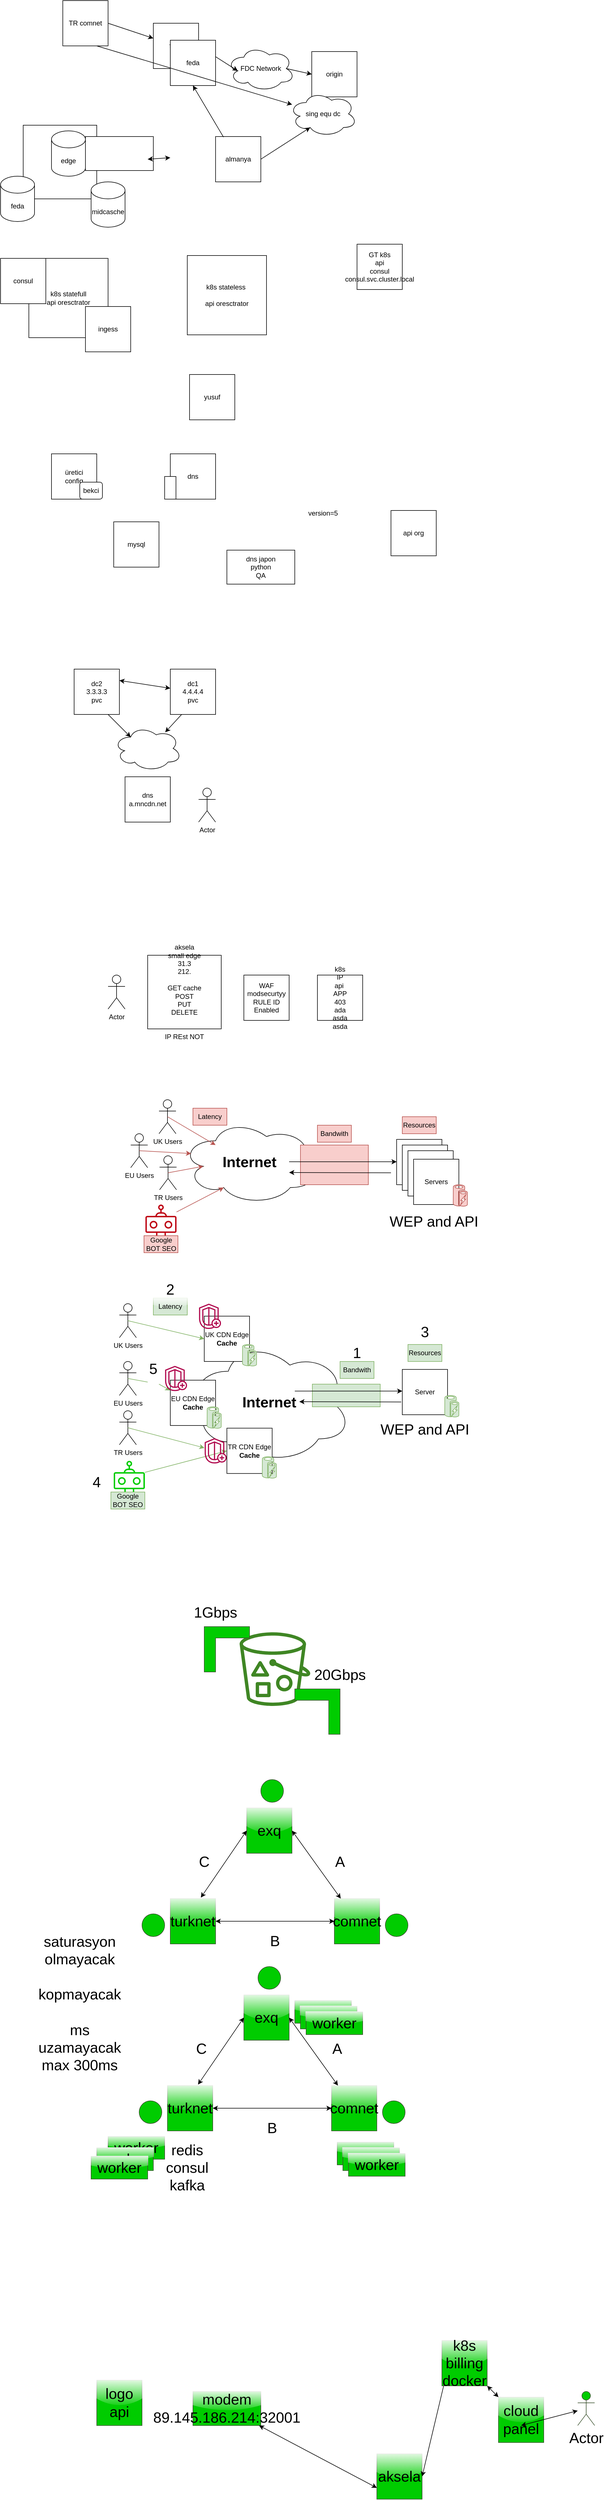<mxfile version="20.0.4" type="github"><diagram id="hEjS6ZDk9jEiN-cL-vij" name="Page-1"><mxGraphModel dx="1306" dy="851" grid="1" gridSize="10" guides="1" tooltips="1" connect="1" arrows="1" fold="1" page="1" pageScale="1" pageWidth="827" pageHeight="1169" math="0" shadow="0"><root><mxCell id="0"/><mxCell id="1" parent="0"/><mxCell id="cyriRfiP3GIruE_qTGK1-1" value="origin" style="whiteSpace=wrap;html=1;aspect=fixed;" parent="1" vertex="1"><mxGeometry x="590" y="220" width="80" height="80" as="geometry"/></mxCell><mxCell id="cyriRfiP3GIruE_qTGK1-2" value="feda" style="whiteSpace=wrap;html=1;aspect=fixed;" parent="1" vertex="1"><mxGeometry x="310" y="170" width="80" height="80" as="geometry"/></mxCell><mxCell id="cyriRfiP3GIruE_qTGK1-3" value="FDC Network" style="ellipse;shape=cloud;whiteSpace=wrap;html=1;" parent="1" vertex="1"><mxGeometry x="440" y="210" width="120" height="80" as="geometry"/></mxCell><mxCell id="cyriRfiP3GIruE_qTGK1-4" value="" style="endArrow=classic;html=1;rounded=0;exitX=1;exitY=0.5;exitDx=0;exitDy=0;entryX=0.16;entryY=0.55;entryDx=0;entryDy=0;entryPerimeter=0;" parent="1" source="cyriRfiP3GIruE_qTGK1-2" target="cyriRfiP3GIruE_qTGK1-3" edge="1"><mxGeometry width="50" height="50" relative="1" as="geometry"><mxPoint x="390" y="360" as="sourcePoint"/><mxPoint x="440" y="310" as="targetPoint"/></mxGeometry></mxCell><mxCell id="cyriRfiP3GIruE_qTGK1-5" value="" style="endArrow=classic;html=1;rounded=0;exitX=0.875;exitY=0.5;exitDx=0;exitDy=0;exitPerimeter=0;entryX=0;entryY=0.5;entryDx=0;entryDy=0;" parent="1" source="cyriRfiP3GIruE_qTGK1-3" target="cyriRfiP3GIruE_qTGK1-1" edge="1"><mxGeometry width="50" height="50" relative="1" as="geometry"><mxPoint x="390" y="360" as="sourcePoint"/><mxPoint x="440" y="310" as="targetPoint"/></mxGeometry></mxCell><mxCell id="cyriRfiP3GIruE_qTGK1-6" value="feda" style="whiteSpace=wrap;html=1;aspect=fixed;" parent="1" vertex="1"><mxGeometry x="340" y="200" width="80" height="80" as="geometry"/></mxCell><mxCell id="cyriRfiP3GIruE_qTGK1-7" value="TR comnet" style="whiteSpace=wrap;html=1;aspect=fixed;" parent="1" vertex="1"><mxGeometry x="150" y="130" width="80" height="80" as="geometry"/></mxCell><mxCell id="cyriRfiP3GIruE_qTGK1-8" value="" style="endArrow=classic;html=1;rounded=0;exitX=1;exitY=0.5;exitDx=0;exitDy=0;" parent="1" source="cyriRfiP3GIruE_qTGK1-7" target="cyriRfiP3GIruE_qTGK1-2" edge="1"><mxGeometry width="50" height="50" relative="1" as="geometry"><mxPoint x="390" y="360" as="sourcePoint"/><mxPoint x="440" y="310" as="targetPoint"/></mxGeometry></mxCell><mxCell id="cyriRfiP3GIruE_qTGK1-9" value="" style="endArrow=classic;html=1;rounded=0;exitX=0.75;exitY=1;exitDx=0;exitDy=0;" parent="1" source="cyriRfiP3GIruE_qTGK1-7" target="cyriRfiP3GIruE_qTGK1-10" edge="1"><mxGeometry width="50" height="50" relative="1" as="geometry"><mxPoint x="360" y="370" as="sourcePoint"/><mxPoint x="440" y="310" as="targetPoint"/></mxGeometry></mxCell><mxCell id="cyriRfiP3GIruE_qTGK1-10" value="sing equ dc" style="ellipse;shape=cloud;whiteSpace=wrap;html=1;" parent="1" vertex="1"><mxGeometry x="550" y="290" width="120" height="80" as="geometry"/></mxCell><mxCell id="cyriRfiP3GIruE_qTGK1-11" value="almanya" style="whiteSpace=wrap;html=1;aspect=fixed;" parent="1" vertex="1"><mxGeometry x="420" y="370" width="80" height="80" as="geometry"/></mxCell><mxCell id="cyriRfiP3GIruE_qTGK1-12" value="" style="endArrow=classic;html=1;rounded=0;exitX=1;exitY=0.5;exitDx=0;exitDy=0;entryX=0.31;entryY=0.8;entryDx=0;entryDy=0;entryPerimeter=0;" parent="1" source="cyriRfiP3GIruE_qTGK1-11" target="cyriRfiP3GIruE_qTGK1-10" edge="1"><mxGeometry width="50" height="50" relative="1" as="geometry"><mxPoint x="390" y="360" as="sourcePoint"/><mxPoint x="440" y="310" as="targetPoint"/></mxGeometry></mxCell><mxCell id="cyriRfiP3GIruE_qTGK1-13" value="" style="endArrow=classic;html=1;rounded=0;exitX=0.175;exitY=0.013;exitDx=0;exitDy=0;exitPerimeter=0;entryX=0.5;entryY=1;entryDx=0;entryDy=0;" parent="1" source="cyriRfiP3GIruE_qTGK1-11" target="cyriRfiP3GIruE_qTGK1-6" edge="1"><mxGeometry width="50" height="50" relative="1" as="geometry"><mxPoint x="390" y="360" as="sourcePoint"/><mxPoint x="440" y="310" as="targetPoint"/></mxGeometry></mxCell><mxCell id="cyriRfiP3GIruE_qTGK1-14" value="k8s stateless&amp;nbsp;&lt;br&gt;&lt;br&gt;api oresctrator" style="whiteSpace=wrap;html=1;aspect=fixed;" parent="1" vertex="1"><mxGeometry x="370" y="580" width="140" height="140" as="geometry"/></mxCell><mxCell id="cyriRfiP3GIruE_qTGK1-15" value="k8s statefull&lt;br&gt;api oresctrator" style="whiteSpace=wrap;html=1;aspect=fixed;" parent="1" vertex="1"><mxGeometry x="90" y="585" width="140" height="140" as="geometry"/></mxCell><mxCell id="cyriRfiP3GIruE_qTGK1-16" value="ingess" style="whiteSpace=wrap;html=1;aspect=fixed;" parent="1" vertex="1"><mxGeometry x="190" y="670" width="80" height="80" as="geometry"/></mxCell><mxCell id="cyriRfiP3GIruE_qTGK1-17" value="consul" style="whiteSpace=wrap;html=1;aspect=fixed;" parent="1" vertex="1"><mxGeometry x="40" y="585" width="80" height="80" as="geometry"/></mxCell><mxCell id="cyriRfiP3GIruE_qTGK1-18" value="yusuf&lt;br&gt;" style="whiteSpace=wrap;html=1;aspect=fixed;" parent="1" vertex="1"><mxGeometry x="374" y="790" width="80" height="80" as="geometry"/></mxCell><mxCell id="cyriRfiP3GIruE_qTGK1-19" value="GT k8s&lt;br&gt;api&lt;br&gt;consul&lt;br&gt;consul.svc.cluster.local" style="whiteSpace=wrap;html=1;aspect=fixed;" parent="1" vertex="1"><mxGeometry x="670" y="560" width="80" height="80" as="geometry"/></mxCell><mxCell id="cyriRfiP3GIruE_qTGK1-20" value="üretici&lt;br&gt;config" style="whiteSpace=wrap;html=1;aspect=fixed;" parent="1" vertex="1"><mxGeometry x="130" y="930" width="80" height="80" as="geometry"/></mxCell><mxCell id="cyriRfiP3GIruE_qTGK1-21" value="dns" style="whiteSpace=wrap;html=1;aspect=fixed;" parent="1" vertex="1"><mxGeometry x="340" y="930" width="80" height="80" as="geometry"/></mxCell><mxCell id="cyriRfiP3GIruE_qTGK1-22" value="mysql" style="whiteSpace=wrap;html=1;aspect=fixed;" parent="1" vertex="1"><mxGeometry x="240" y="1050" width="80" height="80" as="geometry"/></mxCell><mxCell id="GWAdYk3LNpONo3h-zESc-1" value="api org" style="whiteSpace=wrap;html=1;aspect=fixed;" parent="1" vertex="1"><mxGeometry x="730" y="1030" width="80" height="80" as="geometry"/></mxCell><mxCell id="GWAdYk3LNpONo3h-zESc-2" value="dns japon&lt;br&gt;python&lt;br&gt;QA" style="rounded=0;whiteSpace=wrap;html=1;" parent="1" vertex="1"><mxGeometry x="440" y="1100" width="120" height="60" as="geometry"/></mxCell><mxCell id="GWAdYk3LNpONo3h-zESc-3" value="version=5" style="text;html=1;strokeColor=none;fillColor=none;align=center;verticalAlign=middle;whiteSpace=wrap;rounded=0;" parent="1" vertex="1"><mxGeometry x="580" y="1020" width="60" height="30" as="geometry"/></mxCell><mxCell id="GWAdYk3LNpONo3h-zESc-4" value="" style="rounded=0;whiteSpace=wrap;html=1;" parent="1" vertex="1"><mxGeometry x="330" y="970" width="20" height="40" as="geometry"/></mxCell><mxCell id="GWAdYk3LNpONo3h-zESc-5" value="bekci" style="rounded=1;whiteSpace=wrap;html=1;" parent="1" vertex="1"><mxGeometry x="180" y="980" width="40" height="30" as="geometry"/></mxCell><mxCell id="GWAdYk3LNpONo3h-zESc-6" value="" style="whiteSpace=wrap;html=1;aspect=fixed;" parent="1" vertex="1"><mxGeometry x="80" y="350" width="130" height="130" as="geometry"/></mxCell><mxCell id="GWAdYk3LNpONo3h-zESc-7" value="" style="rounded=0;whiteSpace=wrap;html=1;" parent="1" vertex="1"><mxGeometry x="190" y="370" width="120" height="60" as="geometry"/></mxCell><mxCell id="GWAdYk3LNpONo3h-zESc-9" value="" style="endArrow=classic;startArrow=classic;html=1;rounded=0;" parent="1" edge="1"><mxGeometry width="50" height="50" relative="1" as="geometry"><mxPoint x="300" y="410" as="sourcePoint"/><mxPoint x="340" y="407.333" as="targetPoint"/></mxGeometry></mxCell><mxCell id="GWAdYk3LNpONo3h-zESc-11" value="edge" style="shape=cylinder3;whiteSpace=wrap;html=1;boundedLbl=1;backgroundOutline=1;size=15;" parent="1" vertex="1"><mxGeometry x="130" y="360" width="60" height="80" as="geometry"/></mxCell><mxCell id="GWAdYk3LNpONo3h-zESc-12" value="midcasche" style="shape=cylinder3;whiteSpace=wrap;html=1;boundedLbl=1;backgroundOutline=1;size=15;" parent="1" vertex="1"><mxGeometry x="200" y="450" width="60" height="80" as="geometry"/></mxCell><mxCell id="GWAdYk3LNpONo3h-zESc-13" value="feda" style="shape=cylinder3;whiteSpace=wrap;html=1;boundedLbl=1;backgroundOutline=1;size=15;" parent="1" vertex="1"><mxGeometry x="40" y="440" width="60" height="80" as="geometry"/></mxCell><mxCell id="GWAdYk3LNpONo3h-zESc-14" value="dc2&lt;br&gt;3.3.3.3&lt;br&gt;pvc" style="whiteSpace=wrap;html=1;aspect=fixed;" parent="1" vertex="1"><mxGeometry x="170" y="1310" width="80" height="80" as="geometry"/></mxCell><mxCell id="GWAdYk3LNpONo3h-zESc-15" value="dc1&lt;br&gt;4.4.4.4&lt;br&gt;pvc" style="whiteSpace=wrap;html=1;aspect=fixed;" parent="1" vertex="1"><mxGeometry x="340" y="1310" width="80" height="80" as="geometry"/></mxCell><mxCell id="GWAdYk3LNpONo3h-zESc-16" value="dns&lt;br&gt;a.mncdn.net" style="whiteSpace=wrap;html=1;aspect=fixed;" parent="1" vertex="1"><mxGeometry x="260" y="1500" width="80" height="80" as="geometry"/></mxCell><mxCell id="GWAdYk3LNpONo3h-zESc-17" value="Actor" style="shape=umlActor;verticalLabelPosition=bottom;verticalAlign=top;html=1;outlineConnect=0;" parent="1" vertex="1"><mxGeometry x="390" y="1520" width="30" height="60" as="geometry"/></mxCell><mxCell id="GWAdYk3LNpONo3h-zESc-18" value="" style="endArrow=classic;startArrow=classic;html=1;rounded=0;exitX=1;exitY=0.25;exitDx=0;exitDy=0;" parent="1" source="GWAdYk3LNpONo3h-zESc-14" target="GWAdYk3LNpONo3h-zESc-15" edge="1"><mxGeometry width="50" height="50" relative="1" as="geometry"><mxPoint x="390" y="1330" as="sourcePoint"/><mxPoint x="440" y="1280" as="targetPoint"/></mxGeometry></mxCell><mxCell id="GWAdYk3LNpONo3h-zESc-19" value="" style="ellipse;shape=cloud;whiteSpace=wrap;html=1;" parent="1" vertex="1"><mxGeometry x="240" y="1410" width="120" height="80" as="geometry"/></mxCell><mxCell id="GWAdYk3LNpONo3h-zESc-20" value="" style="endArrow=classic;html=1;rounded=0;exitX=0.75;exitY=1;exitDx=0;exitDy=0;entryX=0.25;entryY=0.25;entryDx=0;entryDy=0;entryPerimeter=0;" parent="1" source="GWAdYk3LNpONo3h-zESc-14" target="GWAdYk3LNpONo3h-zESc-19" edge="1"><mxGeometry width="50" height="50" relative="1" as="geometry"><mxPoint x="390" y="1330" as="sourcePoint"/><mxPoint x="440" y="1280" as="targetPoint"/></mxGeometry></mxCell><mxCell id="GWAdYk3LNpONo3h-zESc-21" value="" style="endArrow=classic;html=1;rounded=0;exitX=0.25;exitY=1;exitDx=0;exitDy=0;entryX=0.758;entryY=0.144;entryDx=0;entryDy=0;entryPerimeter=0;" parent="1" source="GWAdYk3LNpONo3h-zESc-15" target="GWAdYk3LNpONo3h-zESc-19" edge="1"><mxGeometry width="50" height="50" relative="1" as="geometry"><mxPoint x="390" y="1330" as="sourcePoint"/><mxPoint x="440" y="1280" as="targetPoint"/></mxGeometry></mxCell><mxCell id="EoibjqBuHg9WAmICLwDb-1" value="k8s&lt;br&gt;IP&lt;br&gt;api&amp;nbsp;&lt;br&gt;APP&lt;br&gt;403&lt;br&gt;ada&lt;br&gt;asda&lt;br&gt;asda&lt;br&gt;" style="whiteSpace=wrap;html=1;aspect=fixed;" vertex="1" parent="1"><mxGeometry x="600" y="1850" width="80" height="80" as="geometry"/></mxCell><mxCell id="EoibjqBuHg9WAmICLwDb-2" value="Actor" style="shape=umlActor;verticalLabelPosition=bottom;verticalAlign=top;html=1;outlineConnect=0;" vertex="1" parent="1"><mxGeometry x="230" y="1850" width="30" height="60" as="geometry"/></mxCell><mxCell id="EoibjqBuHg9WAmICLwDb-4" value="aksela&lt;br&gt;small edge&lt;br&gt;31.3&lt;br&gt;212.&lt;br&gt;&lt;br&gt;GET cache&lt;br&gt;POST&lt;br&gt;PUT&lt;br&gt;DELETE&lt;br&gt;&lt;br&gt;&lt;br&gt;IP REst NOT" style="whiteSpace=wrap;html=1;aspect=fixed;" vertex="1" parent="1"><mxGeometry x="300" y="1815" width="130" height="130" as="geometry"/></mxCell><mxCell id="EoibjqBuHg9WAmICLwDb-5" value="WAF&lt;br&gt;modsecurtyy&lt;br&gt;RULE ID&lt;br&gt;Enabled" style="whiteSpace=wrap;html=1;aspect=fixed;" vertex="1" parent="1"><mxGeometry x="470" y="1850" width="80" height="80" as="geometry"/></mxCell><mxCell id="EoibjqBuHg9WAmICLwDb-6" value="&lt;b&gt;&lt;font style=&quot;font-size: 26px;&quot;&gt;Internet&lt;/font&gt;&lt;/b&gt;" style="ellipse;shape=cloud;whiteSpace=wrap;html=1;" vertex="1" parent="1"><mxGeometry x="360" y="2105" width="240" height="150" as="geometry"/></mxCell><mxCell id="EoibjqBuHg9WAmICLwDb-7" value="UK Users" style="shape=umlActor;verticalLabelPosition=bottom;verticalAlign=top;html=1;outlineConnect=0;" vertex="1" parent="1"><mxGeometry x="320" y="2070" width="30" height="60" as="geometry"/></mxCell><mxCell id="EoibjqBuHg9WAmICLwDb-8" value="EU Users" style="shape=umlActor;verticalLabelPosition=bottom;verticalAlign=top;html=1;outlineConnect=0;" vertex="1" parent="1"><mxGeometry x="270" y="2130" width="30" height="60" as="geometry"/></mxCell><mxCell id="EoibjqBuHg9WAmICLwDb-10" value="TR Users" style="shape=umlActor;verticalLabelPosition=bottom;verticalAlign=top;html=1;outlineConnect=0;" vertex="1" parent="1"><mxGeometry x="321" y="2169" width="30" height="60" as="geometry"/></mxCell><mxCell id="EoibjqBuHg9WAmICLwDb-15" value="" style="rounded=0;whiteSpace=wrap;html=1;fillColor=#f8cecc;strokeColor=#b85450;" vertex="1" parent="1"><mxGeometry x="570" y="2150" width="120" height="70" as="geometry"/></mxCell><mxCell id="EoibjqBuHg9WAmICLwDb-17" value="" style="endArrow=classic;html=1;rounded=0;" edge="1" parent="1"><mxGeometry width="50" height="50" relative="1" as="geometry"><mxPoint x="730" y="2199" as="sourcePoint"/><mxPoint x="550" y="2198.5" as="targetPoint"/></mxGeometry></mxCell><mxCell id="EoibjqBuHg9WAmICLwDb-18" value="Server" style="whiteSpace=wrap;html=1;aspect=fixed;" vertex="1" parent="1"><mxGeometry x="740" y="2140" width="80" height="80" as="geometry"/></mxCell><mxCell id="EoibjqBuHg9WAmICLwDb-19" value="Server" style="whiteSpace=wrap;html=1;aspect=fixed;" vertex="1" parent="1"><mxGeometry x="750" y="2150" width="80" height="80" as="geometry"/></mxCell><mxCell id="EoibjqBuHg9WAmICLwDb-20" value="Server" style="whiteSpace=wrap;html=1;aspect=fixed;" vertex="1" parent="1"><mxGeometry x="760" y="2160" width="80" height="80" as="geometry"/></mxCell><mxCell id="EoibjqBuHg9WAmICLwDb-21" value="Servers" style="whiteSpace=wrap;html=1;aspect=fixed;" vertex="1" parent="1"><mxGeometry x="770" y="2175" width="80" height="80" as="geometry"/></mxCell><mxCell id="EoibjqBuHg9WAmICLwDb-22" value="&lt;b&gt;&lt;font style=&quot;font-size: 26px;&quot;&gt;Internet&lt;/font&gt;&lt;/b&gt;" style="ellipse;shape=cloud;whiteSpace=wrap;html=1;" vertex="1" parent="1"><mxGeometry x="370" y="2495" width="290" height="217" as="geometry"/></mxCell><mxCell id="EoibjqBuHg9WAmICLwDb-23" value="UK Users" style="shape=umlActor;verticalLabelPosition=bottom;verticalAlign=top;html=1;outlineConnect=0;" vertex="1" parent="1"><mxGeometry x="250" y="2430" width="30" height="60" as="geometry"/></mxCell><mxCell id="EoibjqBuHg9WAmICLwDb-24" value="EU Users" style="shape=umlActor;verticalLabelPosition=bottom;verticalAlign=top;html=1;outlineConnect=0;" vertex="1" parent="1"><mxGeometry x="250" y="2532" width="30" height="60" as="geometry"/></mxCell><mxCell id="EoibjqBuHg9WAmICLwDb-25" value="TR Users" style="shape=umlActor;verticalLabelPosition=bottom;verticalAlign=top;html=1;outlineConnect=0;" vertex="1" parent="1"><mxGeometry x="250" y="2619" width="30" height="60" as="geometry"/></mxCell><mxCell id="EoibjqBuHg9WAmICLwDb-27" value="" style="rounded=0;whiteSpace=wrap;html=1;fillColor=#d5e8d4;strokeColor=#82b366;" vertex="1" parent="1"><mxGeometry x="591" y="2572" width="120" height="40" as="geometry"/></mxCell><mxCell id="EoibjqBuHg9WAmICLwDb-30" value="Server" style="whiteSpace=wrap;html=1;aspect=fixed;" vertex="1" parent="1"><mxGeometry x="750" y="2546" width="80" height="80" as="geometry"/></mxCell><mxCell id="EoibjqBuHg9WAmICLwDb-35" value="UK CDN Edge &lt;b&gt;Cache&lt;/b&gt;" style="whiteSpace=wrap;html=1;aspect=fixed;" vertex="1" parent="1"><mxGeometry x="400" y="2452" width="80" height="80" as="geometry"/></mxCell><mxCell id="EoibjqBuHg9WAmICLwDb-36" value="EU CDN Edge &lt;b&gt;Cache&lt;/b&gt;" style="whiteSpace=wrap;html=1;aspect=fixed;" vertex="1" parent="1"><mxGeometry x="340" y="2565" width="80" height="80" as="geometry"/></mxCell><mxCell id="EoibjqBuHg9WAmICLwDb-37" value="TR CDN Edge &lt;b&gt;Cache&lt;/b&gt;" style="whiteSpace=wrap;html=1;aspect=fixed;" vertex="1" parent="1"><mxGeometry x="440" y="2649.71" width="80" height="80" as="geometry"/></mxCell><mxCell id="EoibjqBuHg9WAmICLwDb-38" value="" style="endArrow=classic;html=1;rounded=0;entryX=0;entryY=0.5;entryDx=0;entryDy=0;exitX=0.5;exitY=0.5;exitDx=0;exitDy=0;exitPerimeter=0;fillColor=#d5e8d4;strokeColor=#82b366;" edge="1" parent="1" source="EoibjqBuHg9WAmICLwDb-23" target="EoibjqBuHg9WAmICLwDb-35"><mxGeometry width="50" height="50" relative="1" as="geometry"><mxPoint x="520" y="2452" as="sourcePoint"/><mxPoint x="570" y="2402" as="targetPoint"/></mxGeometry></mxCell><mxCell id="EoibjqBuHg9WAmICLwDb-39" value="" style="endArrow=classic;html=1;rounded=0;exitX=0.5;exitY=0.5;exitDx=0;exitDy=0;exitPerimeter=0;fillColor=#d5e8d4;strokeColor=#82b366;startArrow=none;" edge="1" parent="1" source="EoibjqBuHg9WAmICLwDb-68" target="EoibjqBuHg9WAmICLwDb-36"><mxGeometry width="50" height="50" relative="1" as="geometry"><mxPoint x="520" y="2452" as="sourcePoint"/><mxPoint x="570" y="2402" as="targetPoint"/></mxGeometry></mxCell><mxCell id="EoibjqBuHg9WAmICLwDb-40" value="" style="endArrow=classic;html=1;rounded=0;exitX=0.5;exitY=0.5;exitDx=0;exitDy=0;exitPerimeter=0;fillColor=#d5e8d4;strokeColor=#82b366;" edge="1" parent="1" source="EoibjqBuHg9WAmICLwDb-25" target="EoibjqBuHg9WAmICLwDb-44"><mxGeometry width="50" height="50" relative="1" as="geometry"><mxPoint x="520" y="2602" as="sourcePoint"/><mxPoint x="570" y="2552" as="targetPoint"/></mxGeometry></mxCell><mxCell id="EoibjqBuHg9WAmICLwDb-41" value="" style="endArrow=classic;html=1;rounded=0;entryX=0;entryY=0.5;entryDx=0;entryDy=0;fillColor=#d5e8d4;strokeColor=#82b366;" edge="1" parent="1" source="EoibjqBuHg9WAmICLwDb-60" target="EoibjqBuHg9WAmICLwDb-37"><mxGeometry width="50" height="50" relative="1" as="geometry"><mxPoint x="265" y="2742" as="sourcePoint"/><mxPoint x="570" y="2552" as="targetPoint"/></mxGeometry></mxCell><mxCell id="EoibjqBuHg9WAmICLwDb-42" value="" style="sketch=0;outlineConnect=0;fontColor=#232F3E;gradientColor=none;fillColor=#B0084D;strokeColor=none;dashed=0;verticalLabelPosition=bottom;verticalAlign=top;align=center;html=1;fontSize=12;fontStyle=0;aspect=fixed;pointerEvents=1;shape=mxgraph.aws4.shield_shield_advanced;" vertex="1" parent="1"><mxGeometry x="390" y="2430" width="40" height="44.57" as="geometry"/></mxCell><mxCell id="EoibjqBuHg9WAmICLwDb-43" value="" style="sketch=0;outlineConnect=0;fontColor=#232F3E;gradientColor=none;fillColor=#B0084D;strokeColor=none;dashed=0;verticalLabelPosition=bottom;verticalAlign=top;align=center;html=1;fontSize=12;fontStyle=0;aspect=fixed;pointerEvents=1;shape=mxgraph.aws4.shield_shield_advanced;" vertex="1" parent="1"><mxGeometry x="330" y="2539.72" width="40" height="44.57" as="geometry"/></mxCell><mxCell id="EoibjqBuHg9WAmICLwDb-44" value="" style="sketch=0;outlineConnect=0;fontColor=#232F3E;gradientColor=none;fillColor=#B0084D;strokeColor=none;dashed=0;verticalLabelPosition=bottom;verticalAlign=top;align=center;html=1;fontSize=12;fontStyle=0;aspect=fixed;pointerEvents=1;shape=mxgraph.aws4.shield_shield_advanced;" vertex="1" parent="1"><mxGeometry x="400" y="2667.43" width="40" height="44.57" as="geometry"/></mxCell><mxCell id="EoibjqBuHg9WAmICLwDb-45" value="" style="endArrow=classic;html=1;rounded=0;exitX=0.5;exitY=0.5;exitDx=0;exitDy=0;exitPerimeter=0;fillColor=#f8cecc;strokeColor=#b85450;" edge="1" parent="1" source="EoibjqBuHg9WAmICLwDb-7"><mxGeometry width="50" height="50" relative="1" as="geometry"><mxPoint x="520" y="2360" as="sourcePoint"/><mxPoint x="420" y="2150" as="targetPoint"/></mxGeometry></mxCell><mxCell id="EoibjqBuHg9WAmICLwDb-46" value="" style="endArrow=classic;html=1;rounded=0;entryX=0.07;entryY=0.4;entryDx=0;entryDy=0;entryPerimeter=0;exitX=0.5;exitY=0.5;exitDx=0;exitDy=0;exitPerimeter=0;fillColor=#f8cecc;strokeColor=#b85450;" edge="1" parent="1" source="EoibjqBuHg9WAmICLwDb-8" target="EoibjqBuHg9WAmICLwDb-6"><mxGeometry width="50" height="50" relative="1" as="geometry"><mxPoint x="520" y="2360" as="sourcePoint"/><mxPoint x="570" y="2310" as="targetPoint"/></mxGeometry></mxCell><mxCell id="EoibjqBuHg9WAmICLwDb-47" value="" style="endArrow=classic;html=1;rounded=0;exitX=0.5;exitY=0.5;exitDx=0;exitDy=0;exitPerimeter=0;entryX=0.16;entryY=0.55;entryDx=0;entryDy=0;entryPerimeter=0;fillColor=#f8cecc;strokeColor=#b85450;" edge="1" parent="1" source="EoibjqBuHg9WAmICLwDb-10" target="EoibjqBuHg9WAmICLwDb-6"><mxGeometry width="50" height="50" relative="1" as="geometry"><mxPoint x="520" y="2360" as="sourcePoint"/><mxPoint x="570" y="2310" as="targetPoint"/></mxGeometry></mxCell><mxCell id="EoibjqBuHg9WAmICLwDb-48" value="" style="endArrow=classic;html=1;rounded=0;entryX=0.31;entryY=0.8;entryDx=0;entryDy=0;entryPerimeter=0;fillColor=#f8cecc;strokeColor=#b85450;" edge="1" parent="1" source="EoibjqBuHg9WAmICLwDb-58" target="EoibjqBuHg9WAmICLwDb-6"><mxGeometry width="50" height="50" relative="1" as="geometry"><mxPoint x="365" y="2260" as="sourcePoint"/><mxPoint x="570" y="2310" as="targetPoint"/></mxGeometry></mxCell><mxCell id="EoibjqBuHg9WAmICLwDb-49" value="" style="endArrow=classic;html=1;rounded=0;endFill=1;" edge="1" parent="1"><mxGeometry width="50" height="50" relative="1" as="geometry"><mxPoint x="550" y="2179.5" as="sourcePoint"/><mxPoint x="740" y="2179.5" as="targetPoint"/></mxGeometry></mxCell><mxCell id="EoibjqBuHg9WAmICLwDb-50" value="" style="endArrow=classic;html=1;rounded=0;endFill=1;" edge="1" parent="1"><mxGeometry width="50" height="50" relative="1" as="geometry"><mxPoint x="560" y="2584.29" as="sourcePoint"/><mxPoint x="750" y="2584.29" as="targetPoint"/></mxGeometry></mxCell><mxCell id="EoibjqBuHg9WAmICLwDb-51" value="" style="endArrow=classic;html=1;rounded=0;" edge="1" parent="1"><mxGeometry width="50" height="50" relative="1" as="geometry"><mxPoint x="748" y="2603.5" as="sourcePoint"/><mxPoint x="568" y="2603" as="targetPoint"/></mxGeometry></mxCell><mxCell id="EoibjqBuHg9WAmICLwDb-52" value="Bandwith" style="text;html=1;strokeColor=#b85450;fillColor=#f8cecc;align=center;verticalAlign=middle;whiteSpace=wrap;rounded=0;" vertex="1" parent="1"><mxGeometry x="600" y="2115" width="60" height="30" as="geometry"/></mxCell><mxCell id="EoibjqBuHg9WAmICLwDb-53" value="Bandwith" style="text;html=1;strokeColor=#82b366;fillColor=#d5e8d4;align=center;verticalAlign=middle;whiteSpace=wrap;rounded=0;" vertex="1" parent="1"><mxGeometry x="640" y="2532" width="60" height="30" as="geometry"/></mxCell><mxCell id="EoibjqBuHg9WAmICLwDb-54" value="Latency" style="text;html=1;strokeColor=#b85450;fillColor=#f8cecc;align=center;verticalAlign=middle;whiteSpace=wrap;rounded=0;" vertex="1" parent="1"><mxGeometry x="380" y="2085" width="60" height="30" as="geometry"/></mxCell><mxCell id="EoibjqBuHg9WAmICLwDb-55" value="Latency" style="text;html=1;strokeColor=#82b366;fillColor=#d5e8d4;align=center;verticalAlign=middle;whiteSpace=wrap;rounded=0;glass=1;" vertex="1" parent="1"><mxGeometry x="310" y="2420" width="60" height="30" as="geometry"/></mxCell><mxCell id="EoibjqBuHg9WAmICLwDb-56" value="Resources" style="text;html=1;strokeColor=#b85450;fillColor=#f8cecc;align=center;verticalAlign=middle;whiteSpace=wrap;rounded=0;" vertex="1" parent="1"><mxGeometry x="750" y="2100" width="60" height="30" as="geometry"/></mxCell><mxCell id="EoibjqBuHg9WAmICLwDb-57" value="Resources" style="text;html=1;strokeColor=#82b366;fillColor=#d5e8d4;align=center;verticalAlign=middle;whiteSpace=wrap;rounded=0;" vertex="1" parent="1"><mxGeometry x="760" y="2502.0" width="60" height="30" as="geometry"/></mxCell><mxCell id="EoibjqBuHg9WAmICLwDb-58" value="" style="sketch=0;outlineConnect=0;fontColor=#232F3E;gradientColor=none;fillColor=#BF0816;strokeColor=none;dashed=0;verticalLabelPosition=bottom;verticalAlign=top;align=center;html=1;fontSize=12;fontStyle=0;aspect=fixed;pointerEvents=1;shape=mxgraph.aws4.waf_bot;glass=1;" vertex="1" parent="1"><mxGeometry x="296" y="2255" width="55" height="55" as="geometry"/></mxCell><mxCell id="EoibjqBuHg9WAmICLwDb-59" value="Google BOT SEO" style="text;html=1;strokeColor=#b85450;fillColor=#f8cecc;align=center;verticalAlign=middle;whiteSpace=wrap;rounded=0;" vertex="1" parent="1"><mxGeometry x="293.5" y="2310" width="60" height="30" as="geometry"/></mxCell><mxCell id="EoibjqBuHg9WAmICLwDb-60" value="" style="sketch=0;outlineConnect=0;fillColor=#00CC00;strokeColor=#3B522E;dashed=0;verticalLabelPosition=bottom;verticalAlign=top;align=center;html=1;fontSize=12;fontStyle=0;aspect=fixed;pointerEvents=1;shape=mxgraph.aws4.waf_bot;glass=1;" vertex="1" parent="1"><mxGeometry x="240" y="2707.43" width="55" height="55" as="geometry"/></mxCell><mxCell id="EoibjqBuHg9WAmICLwDb-61" value="Google BOT SEO" style="text;html=1;strokeColor=#82b366;fillColor=#d5e8d4;align=center;verticalAlign=middle;whiteSpace=wrap;rounded=0;" vertex="1" parent="1"><mxGeometry x="235" y="2762.43" width="60" height="30" as="geometry"/></mxCell><mxCell id="EoibjqBuHg9WAmICLwDb-66" value="" style="group" vertex="1" connectable="0" parent="1"><mxGeometry x="640" y="2160" width="90" height="60" as="geometry"/></mxCell><mxCell id="EoibjqBuHg9WAmICLwDb-62" value="" style="shape=image;html=1;verticalAlign=top;verticalLabelPosition=bottom;labelBackgroundColor=#ffffff;imageAspect=0;aspect=fixed;image=https://cdn1.iconfinder.com/data/icons/covid-19-76/32/virus_dissease_covid-19-128.png;glass=1;" vertex="1" parent="EoibjqBuHg9WAmICLwDb-66"><mxGeometry x="30" width="40" height="40" as="geometry"/></mxCell><mxCell id="EoibjqBuHg9WAmICLwDb-64" value="" style="shape=image;html=1;verticalAlign=top;verticalLabelPosition=bottom;labelBackgroundColor=#ffffff;imageAspect=0;aspect=fixed;image=https://cdn1.iconfinder.com/data/icons/covid-19-76/32/virus_dissease_covid-19-128.png;glass=1;" vertex="1" parent="EoibjqBuHg9WAmICLwDb-66"><mxGeometry x="50" y="10" width="40" height="40" as="geometry"/></mxCell><mxCell id="EoibjqBuHg9WAmICLwDb-65" value="" style="shape=image;html=1;verticalAlign=top;verticalLabelPosition=bottom;labelBackgroundColor=#ffffff;imageAspect=0;aspect=fixed;image=https://cdn1.iconfinder.com/data/icons/covid-19-76/32/virus_dissease_covid-19-128.png;glass=1;" vertex="1" parent="EoibjqBuHg9WAmICLwDb-66"><mxGeometry y="10" width="50" height="50" as="geometry"/></mxCell><mxCell id="EoibjqBuHg9WAmICLwDb-67" value="" style="shape=image;html=1;verticalAlign=top;verticalLabelPosition=bottom;labelBackgroundColor=#ffffff;imageAspect=0;aspect=fixed;image=https://cdn1.iconfinder.com/data/icons/covid-19-76/32/virus_dissease_covid-19-128.png;glass=1;" vertex="1" parent="1"><mxGeometry x="374" y="2667.43" width="40" height="40" as="geometry"/></mxCell><mxCell id="EoibjqBuHg9WAmICLwDb-68" value="" style="shape=image;html=1;verticalAlign=top;verticalLabelPosition=bottom;labelBackgroundColor=#ffffff;imageAspect=0;aspect=fixed;image=https://cdn1.iconfinder.com/data/icons/covid-19-76/32/virus_dissease_covid-19-128.png;glass=1;" vertex="1" parent="1"><mxGeometry x="300" y="2552" width="40" height="40" as="geometry"/></mxCell><mxCell id="EoibjqBuHg9WAmICLwDb-69" value="" style="endArrow=none;html=1;rounded=0;exitX=0.5;exitY=0.5;exitDx=0;exitDy=0;exitPerimeter=0;fillColor=#d5e8d4;strokeColor=#82b366;" edge="1" parent="1" source="EoibjqBuHg9WAmICLwDb-24" target="EoibjqBuHg9WAmICLwDb-68"><mxGeometry width="50" height="50" relative="1" as="geometry"><mxPoint x="265" y="2562" as="sourcePoint"/><mxPoint x="340" y="2590.043" as="targetPoint"/></mxGeometry></mxCell><mxCell id="EoibjqBuHg9WAmICLwDb-70" value="" style="shape=image;html=1;verticalAlign=top;verticalLabelPosition=bottom;labelBackgroundColor=#ffffff;imageAspect=0;aspect=fixed;image=https://cdn1.iconfinder.com/data/icons/covid-19-76/32/virus_dissease_covid-19-128.png;glass=1;" vertex="1" parent="1"><mxGeometry x="374" y="2440" width="40" height="40" as="geometry"/></mxCell><mxCell id="EoibjqBuHg9WAmICLwDb-75" value="" style="verticalLabelPosition=bottom;html=1;verticalAlign=top;align=center;strokeColor=#82b366;fillColor=#d5e8d4;shape=mxgraph.azure.azure_cache;glass=1;fontSize=26;" vertex="1" parent="1"><mxGeometry x="467.5" y="2502" width="25" height="38" as="geometry"/></mxCell><mxCell id="EoibjqBuHg9WAmICLwDb-76" value="" style="verticalLabelPosition=bottom;html=1;verticalAlign=top;align=center;strokeColor=#82b366;fillColor=#d5e8d4;shape=mxgraph.azure.azure_cache;glass=1;fontSize=26;" vertex="1" parent="1"><mxGeometry x="405" y="2612" width="25" height="38" as="geometry"/></mxCell><mxCell id="EoibjqBuHg9WAmICLwDb-77" value="" style="verticalLabelPosition=bottom;html=1;verticalAlign=top;align=center;strokeColor=#82b366;fillColor=#d5e8d4;shape=mxgraph.azure.azure_cache;glass=1;fontSize=26;" vertex="1" parent="1"><mxGeometry x="502.5" y="2700" width="25" height="38" as="geometry"/></mxCell><mxCell id="EoibjqBuHg9WAmICLwDb-78" value="" style="verticalLabelPosition=bottom;html=1;verticalAlign=top;align=center;strokeColor=#b85450;fillColor=#f8cecc;shape=mxgraph.azure.azure_cache;glass=1;fontSize=26;" vertex="1" parent="1"><mxGeometry x="840" y="2220" width="25" height="38" as="geometry"/></mxCell><mxCell id="EoibjqBuHg9WAmICLwDb-79" value="WEP and API" style="text;html=1;strokeColor=none;fillColor=none;align=center;verticalAlign=middle;whiteSpace=wrap;rounded=0;glass=1;fontSize=26;" vertex="1" parent="1"><mxGeometry x="711" y="2270" width="190" height="30" as="geometry"/></mxCell><mxCell id="EoibjqBuHg9WAmICLwDb-80" value="WEP and API" style="text;html=1;strokeColor=none;fillColor=none;align=center;verticalAlign=middle;whiteSpace=wrap;rounded=0;glass=1;fontSize=26;" vertex="1" parent="1"><mxGeometry x="695" y="2637.43" width="190" height="30" as="geometry"/></mxCell><mxCell id="EoibjqBuHg9WAmICLwDb-81" value="" style="verticalLabelPosition=bottom;html=1;verticalAlign=top;align=center;strokeColor=#82b366;fillColor=#d5e8d4;shape=mxgraph.azure.azure_cache;glass=1;fontSize=26;" vertex="1" parent="1"><mxGeometry x="825" y="2592" width="25" height="38" as="geometry"/></mxCell><mxCell id="EoibjqBuHg9WAmICLwDb-82" value="" style="sketch=0;outlineConnect=0;fontColor=#232F3E;gradientColor=none;fillColor=#3F8624;strokeColor=none;dashed=0;verticalLabelPosition=bottom;verticalAlign=top;align=center;html=1;fontSize=12;fontStyle=0;aspect=fixed;pointerEvents=1;shape=mxgraph.aws4.bucket_with_objects;glass=1;" vertex="1" parent="1"><mxGeometry x="462.5" y="3010" width="125" height="130" as="geometry"/></mxCell><mxCell id="EoibjqBuHg9WAmICLwDb-83" value="" style="shape=corner;whiteSpace=wrap;html=1;glass=1;fontSize=26;strokeColor=#3B522E;fillColor=#00CC00;" vertex="1" parent="1"><mxGeometry x="400" y="3000" width="80" height="80" as="geometry"/></mxCell><mxCell id="EoibjqBuHg9WAmICLwDb-84" value="" style="shape=corner;whiteSpace=wrap;html=1;glass=1;fontSize=26;strokeColor=#3B522E;fillColor=#00CC00;rotation=90;" vertex="1" parent="1"><mxGeometry x="560" y="3110" width="80" height="80" as="geometry"/></mxCell><mxCell id="EoibjqBuHg9WAmICLwDb-86" value="1Gbps" style="text;html=1;strokeColor=none;fillColor=none;align=center;verticalAlign=middle;whiteSpace=wrap;rounded=0;glass=1;fontSize=26;" vertex="1" parent="1"><mxGeometry x="390" y="2960" width="60" height="30" as="geometry"/></mxCell><mxCell id="EoibjqBuHg9WAmICLwDb-87" value="20Gbps" style="text;html=1;strokeColor=none;fillColor=none;align=center;verticalAlign=middle;whiteSpace=wrap;rounded=0;glass=1;fontSize=26;" vertex="1" parent="1"><mxGeometry x="610" y="3070" width="60" height="30" as="geometry"/></mxCell><mxCell id="EoibjqBuHg9WAmICLwDb-88" value="turknet" style="whiteSpace=wrap;html=1;aspect=fixed;glass=1;fontSize=26;strokeColor=#3B522E;fillColor=#00CC00;" vertex="1" parent="1"><mxGeometry x="340" y="3480" width="80" height="80" as="geometry"/></mxCell><mxCell id="EoibjqBuHg9WAmICLwDb-89" value="exq" style="whiteSpace=wrap;html=1;aspect=fixed;glass=1;fontSize=26;strokeColor=#3B522E;fillColor=#00CC00;" vertex="1" parent="1"><mxGeometry x="475" y="3320" width="80" height="80" as="geometry"/></mxCell><mxCell id="EoibjqBuHg9WAmICLwDb-90" value="comnet" style="whiteSpace=wrap;html=1;aspect=fixed;glass=1;fontSize=26;strokeColor=#3B522E;fillColor=#00CC00;" vertex="1" parent="1"><mxGeometry x="630" y="3480" width="80" height="80" as="geometry"/></mxCell><mxCell id="EoibjqBuHg9WAmICLwDb-91" value="" style="endArrow=classic;startArrow=classic;html=1;rounded=0;fontSize=26;exitX=1;exitY=0.5;exitDx=0;exitDy=0;" edge="1" parent="1" source="EoibjqBuHg9WAmICLwDb-89" target="EoibjqBuHg9WAmICLwDb-90"><mxGeometry width="50" height="50" relative="1" as="geometry"><mxPoint x="540" y="3490" as="sourcePoint"/><mxPoint x="590" y="3440" as="targetPoint"/></mxGeometry></mxCell><mxCell id="EoibjqBuHg9WAmICLwDb-92" value="" style="endArrow=classic;startArrow=classic;html=1;rounded=0;fontSize=26;exitX=1;exitY=0.5;exitDx=0;exitDy=0;entryX=0;entryY=0.5;entryDx=0;entryDy=0;" edge="1" parent="1" source="EoibjqBuHg9WAmICLwDb-88" target="EoibjqBuHg9WAmICLwDb-90"><mxGeometry width="50" height="50" relative="1" as="geometry"><mxPoint x="540" y="3490" as="sourcePoint"/><mxPoint x="590" y="3440" as="targetPoint"/></mxGeometry></mxCell><mxCell id="EoibjqBuHg9WAmICLwDb-94" value="A" style="text;html=1;strokeColor=none;fillColor=none;align=center;verticalAlign=middle;whiteSpace=wrap;rounded=0;glass=1;fontSize=26;" vertex="1" parent="1"><mxGeometry x="610" y="3400" width="60" height="30" as="geometry"/></mxCell><mxCell id="EoibjqBuHg9WAmICLwDb-95" value="B" style="text;html=1;strokeColor=none;fillColor=none;align=center;verticalAlign=middle;whiteSpace=wrap;rounded=0;glass=1;fontSize=26;" vertex="1" parent="1"><mxGeometry x="495" y="3540" width="60" height="30" as="geometry"/></mxCell><mxCell id="EoibjqBuHg9WAmICLwDb-96" value="C" style="text;html=1;strokeColor=none;fillColor=none;align=center;verticalAlign=middle;whiteSpace=wrap;rounded=0;glass=1;fontSize=26;" vertex="1" parent="1"><mxGeometry x="370" y="3400" width="60" height="30" as="geometry"/></mxCell><mxCell id="EoibjqBuHg9WAmICLwDb-97" value="" style="ellipse;whiteSpace=wrap;html=1;aspect=fixed;glass=1;fontSize=26;strokeColor=#3B522E;fillColor=#00CC00;" vertex="1" parent="1"><mxGeometry x="500" y="3270" width="40" height="40" as="geometry"/></mxCell><mxCell id="EoibjqBuHg9WAmICLwDb-98" value="" style="ellipse;whiteSpace=wrap;html=1;aspect=fixed;glass=1;fontSize=26;strokeColor=#3B522E;fillColor=#00CC00;" vertex="1" parent="1"><mxGeometry x="720" y="3507" width="40" height="40" as="geometry"/></mxCell><mxCell id="EoibjqBuHg9WAmICLwDb-103" value="" style="endArrow=classic;startArrow=classic;html=1;rounded=0;fontSize=26;entryX=0;entryY=0.5;entryDx=0;entryDy=0;exitX=0.675;exitY=-0.022;exitDx=0;exitDy=0;exitPerimeter=0;" edge="1" parent="1" source="EoibjqBuHg9WAmICLwDb-88" target="EoibjqBuHg9WAmICLwDb-89"><mxGeometry width="50" height="50" relative="1" as="geometry"><mxPoint x="390" y="3470" as="sourcePoint"/><mxPoint x="690" y="3460" as="targetPoint"/></mxGeometry></mxCell><mxCell id="EoibjqBuHg9WAmICLwDb-104" value="saturasyon olmayacak&lt;br&gt;&lt;br&gt;kopmayacak&lt;br&gt;&lt;br&gt;ms uzamayacak&lt;br&gt;max 300ms" style="text;html=1;strokeColor=none;fillColor=none;align=center;verticalAlign=middle;whiteSpace=wrap;rounded=0;glass=1;fontSize=26;" vertex="1" parent="1"><mxGeometry x="150" y="3650" width="60" height="30" as="geometry"/></mxCell><mxCell id="EoibjqBuHg9WAmICLwDb-108" value="" style="ellipse;whiteSpace=wrap;html=1;aspect=fixed;glass=1;fontSize=26;strokeColor=#3B522E;fillColor=#00CC00;" vertex="1" parent="1"><mxGeometry x="290" y="3507" width="40" height="40" as="geometry"/></mxCell><mxCell id="EoibjqBuHg9WAmICLwDb-109" value="turknet" style="whiteSpace=wrap;html=1;aspect=fixed;glass=1;fontSize=26;strokeColor=#3B522E;fillColor=#00CC00;" vertex="1" parent="1"><mxGeometry x="335" y="3810" width="80" height="80" as="geometry"/></mxCell><mxCell id="EoibjqBuHg9WAmICLwDb-110" value="exq" style="whiteSpace=wrap;html=1;aspect=fixed;glass=1;fontSize=26;strokeColor=#3B522E;fillColor=#00CC00;" vertex="1" parent="1"><mxGeometry x="470" y="3650" width="80" height="80" as="geometry"/></mxCell><mxCell id="EoibjqBuHg9WAmICLwDb-111" value="comnet" style="whiteSpace=wrap;html=1;aspect=fixed;glass=1;fontSize=26;strokeColor=#3B522E;fillColor=#00CC00;" vertex="1" parent="1"><mxGeometry x="625" y="3810" width="80" height="80" as="geometry"/></mxCell><mxCell id="EoibjqBuHg9WAmICLwDb-112" value="" style="endArrow=classic;startArrow=classic;html=1;rounded=0;fontSize=26;exitX=1;exitY=0.5;exitDx=0;exitDy=0;" edge="1" parent="1" source="EoibjqBuHg9WAmICLwDb-110" target="EoibjqBuHg9WAmICLwDb-111"><mxGeometry width="50" height="50" relative="1" as="geometry"><mxPoint x="535" y="3820" as="sourcePoint"/><mxPoint x="585" y="3770" as="targetPoint"/></mxGeometry></mxCell><mxCell id="EoibjqBuHg9WAmICLwDb-113" value="" style="endArrow=classic;startArrow=classic;html=1;rounded=0;fontSize=26;exitX=1;exitY=0.5;exitDx=0;exitDy=0;entryX=0;entryY=0.5;entryDx=0;entryDy=0;" edge="1" parent="1" source="EoibjqBuHg9WAmICLwDb-109" target="EoibjqBuHg9WAmICLwDb-111"><mxGeometry width="50" height="50" relative="1" as="geometry"><mxPoint x="535" y="3820" as="sourcePoint"/><mxPoint x="585" y="3770" as="targetPoint"/></mxGeometry></mxCell><mxCell id="EoibjqBuHg9WAmICLwDb-114" value="A" style="text;html=1;strokeColor=none;fillColor=none;align=center;verticalAlign=middle;whiteSpace=wrap;rounded=0;glass=1;fontSize=26;" vertex="1" parent="1"><mxGeometry x="605" y="3730" width="60" height="30" as="geometry"/></mxCell><mxCell id="EoibjqBuHg9WAmICLwDb-115" value="B" style="text;html=1;strokeColor=none;fillColor=none;align=center;verticalAlign=middle;whiteSpace=wrap;rounded=0;glass=1;fontSize=26;" vertex="1" parent="1"><mxGeometry x="490" y="3870" width="60" height="30" as="geometry"/></mxCell><mxCell id="EoibjqBuHg9WAmICLwDb-116" value="C" style="text;html=1;strokeColor=none;fillColor=none;align=center;verticalAlign=middle;whiteSpace=wrap;rounded=0;glass=1;fontSize=26;" vertex="1" parent="1"><mxGeometry x="365" y="3730" width="60" height="30" as="geometry"/></mxCell><mxCell id="EoibjqBuHg9WAmICLwDb-117" value="" style="ellipse;whiteSpace=wrap;html=1;aspect=fixed;glass=1;fontSize=26;strokeColor=#3B522E;fillColor=#00CC00;" vertex="1" parent="1"><mxGeometry x="495" y="3600" width="40" height="40" as="geometry"/></mxCell><mxCell id="EoibjqBuHg9WAmICLwDb-118" value="" style="ellipse;whiteSpace=wrap;html=1;aspect=fixed;glass=1;fontSize=26;strokeColor=#3B522E;fillColor=#00CC00;" vertex="1" parent="1"><mxGeometry x="715" y="3837" width="40" height="40" as="geometry"/></mxCell><mxCell id="EoibjqBuHg9WAmICLwDb-119" value="" style="endArrow=classic;startArrow=classic;html=1;rounded=0;fontSize=26;entryX=0;entryY=0.5;entryDx=0;entryDy=0;exitX=0.675;exitY=-0.022;exitDx=0;exitDy=0;exitPerimeter=0;" edge="1" parent="1" source="EoibjqBuHg9WAmICLwDb-109" target="EoibjqBuHg9WAmICLwDb-110"><mxGeometry width="50" height="50" relative="1" as="geometry"><mxPoint x="385" y="3800" as="sourcePoint"/><mxPoint x="685" y="3790" as="targetPoint"/></mxGeometry></mxCell><mxCell id="EoibjqBuHg9WAmICLwDb-120" value="" style="ellipse;whiteSpace=wrap;html=1;aspect=fixed;glass=1;fontSize=26;strokeColor=#3B522E;fillColor=#00CC00;" vertex="1" parent="1"><mxGeometry x="285" y="3837" width="40" height="40" as="geometry"/></mxCell><mxCell id="EoibjqBuHg9WAmICLwDb-121" value="redis&lt;br&gt;consul&lt;br&gt;kafka" style="text;html=1;strokeColor=none;fillColor=none;align=center;verticalAlign=middle;whiteSpace=wrap;rounded=0;glass=1;fontSize=26;" vertex="1" parent="1"><mxGeometry x="340" y="3940" width="60" height="30" as="geometry"/></mxCell><mxCell id="EoibjqBuHg9WAmICLwDb-122" value="worker" style="rounded=0;whiteSpace=wrap;html=1;glass=1;fontSize=26;strokeColor=#3B522E;fillColor=#00CC00;" vertex="1" parent="1"><mxGeometry x="635" y="3910" width="100" height="40" as="geometry"/></mxCell><mxCell id="EoibjqBuHg9WAmICLwDb-123" value="worker" style="rounded=0;whiteSpace=wrap;html=1;glass=1;fontSize=26;strokeColor=#3B522E;fillColor=#00CC00;" vertex="1" parent="1"><mxGeometry x="645" y="3920" width="100" height="40" as="geometry"/></mxCell><mxCell id="EoibjqBuHg9WAmICLwDb-124" value="worker" style="rounded=0;whiteSpace=wrap;html=1;glass=1;fontSize=26;strokeColor=#3B522E;fillColor=#00CC00;" vertex="1" parent="1"><mxGeometry x="655" y="3930" width="100" height="40" as="geometry"/></mxCell><mxCell id="EoibjqBuHg9WAmICLwDb-125" value="worker" style="rounded=0;whiteSpace=wrap;html=1;glass=1;fontSize=26;strokeColor=#3B522E;fillColor=#00CC00;" vertex="1" parent="1"><mxGeometry x="560" y="3660" width="100" height="40" as="geometry"/></mxCell><mxCell id="EoibjqBuHg9WAmICLwDb-126" value="worker" style="rounded=0;whiteSpace=wrap;html=1;glass=1;fontSize=26;strokeColor=#3B522E;fillColor=#00CC00;" vertex="1" parent="1"><mxGeometry x="570" y="3670" width="100" height="40" as="geometry"/></mxCell><mxCell id="EoibjqBuHg9WAmICLwDb-127" value="worker" style="rounded=0;whiteSpace=wrap;html=1;glass=1;fontSize=26;strokeColor=#3B522E;fillColor=#00CC00;" vertex="1" parent="1"><mxGeometry x="580" y="3680" width="100" height="40" as="geometry"/></mxCell><mxCell id="EoibjqBuHg9WAmICLwDb-128" value="worker" style="rounded=0;whiteSpace=wrap;html=1;glass=1;fontSize=26;strokeColor=#3B522E;fillColor=#00CC00;" vertex="1" parent="1"><mxGeometry x="230" y="3900" width="100" height="40" as="geometry"/></mxCell><mxCell id="EoibjqBuHg9WAmICLwDb-129" value="worker" style="rounded=0;whiteSpace=wrap;html=1;glass=1;fontSize=26;strokeColor=#3B522E;fillColor=#00CC00;" vertex="1" parent="1"><mxGeometry x="210" y="3920" width="100" height="40" as="geometry"/></mxCell><mxCell id="EoibjqBuHg9WAmICLwDb-130" value="worker" style="rounded=0;whiteSpace=wrap;html=1;glass=1;fontSize=26;strokeColor=#3B522E;fillColor=#00CC00;" vertex="1" parent="1"><mxGeometry x="200" y="3935" width="100" height="40" as="geometry"/></mxCell><mxCell id="EoibjqBuHg9WAmICLwDb-131" value="logo api" style="whiteSpace=wrap;html=1;aspect=fixed;glass=1;fontSize=26;strokeColor=#3B522E;fillColor=#00CC00;" vertex="1" parent="1"><mxGeometry x="210" y="4330" width="80" height="80" as="geometry"/></mxCell><mxCell id="EoibjqBuHg9WAmICLwDb-132" value="modem&lt;br&gt;&lt;span style=&quot;font-size: 26px;&quot;&gt;89.145.186.214:32001&lt;/span&gt;" style="rounded=0;whiteSpace=wrap;html=1;glass=1;fontSize=26;strokeColor=#3B522E;fillColor=#00CC00;" vertex="1" parent="1"><mxGeometry x="380" y="4350" width="120" height="60" as="geometry"/></mxCell><mxCell id="EoibjqBuHg9WAmICLwDb-134" value="aksela" style="whiteSpace=wrap;html=1;aspect=fixed;glass=1;fontSize=26;strokeColor=#3B522E;fillColor=#00CC00;" vertex="1" parent="1"><mxGeometry x="705" y="4460" width="80" height="80" as="geometry"/></mxCell><mxCell id="EoibjqBuHg9WAmICLwDb-135" value="" style="endArrow=classic;startArrow=classic;html=1;rounded=0;fontSize=26;entryX=0;entryY=0.75;entryDx=0;entryDy=0;" edge="1" parent="1" source="EoibjqBuHg9WAmICLwDb-132" target="EoibjqBuHg9WAmICLwDb-134"><mxGeometry width="50" height="50" relative="1" as="geometry"><mxPoint x="640" y="4580" as="sourcePoint"/><mxPoint x="690" y="4530" as="targetPoint"/></mxGeometry></mxCell><mxCell id="EoibjqBuHg9WAmICLwDb-136" value="" style="endArrow=classic;startArrow=classic;html=1;rounded=0;fontSize=26;exitX=1;exitY=0.5;exitDx=0;exitDy=0;" edge="1" parent="1" source="EoibjqBuHg9WAmICLwDb-134"><mxGeometry width="50" height="50" relative="1" as="geometry"><mxPoint x="640" y="4580" as="sourcePoint"/><mxPoint x="827.857" y="4320" as="targetPoint"/></mxGeometry></mxCell><mxCell id="EoibjqBuHg9WAmICLwDb-137" value="k8s&lt;br&gt;billing docker" style="whiteSpace=wrap;html=1;aspect=fixed;glass=1;fontSize=26;strokeColor=#3B522E;fillColor=#00CC00;" vertex="1" parent="1"><mxGeometry x="820" y="4260" width="80" height="80" as="geometry"/></mxCell><mxCell id="EoibjqBuHg9WAmICLwDb-138" value="Actor" style="shape=umlActor;verticalLabelPosition=bottom;verticalAlign=top;html=1;outlineConnect=0;glass=1;fontSize=26;strokeColor=#3B522E;fillColor=#00CC00;" vertex="1" parent="1"><mxGeometry x="1060" y="4350" width="30" height="60" as="geometry"/></mxCell><mxCell id="EoibjqBuHg9WAmICLwDb-139" value="cloud panel" style="whiteSpace=wrap;html=1;aspect=fixed;glass=1;fontSize=26;strokeColor=#3B522E;fillColor=#00CC00;" vertex="1" parent="1"><mxGeometry x="920" y="4360" width="80" height="80" as="geometry"/></mxCell><mxCell id="EoibjqBuHg9WAmICLwDb-140" value="" style="endArrow=classic;startArrow=classic;html=1;rounded=0;fontSize=26;" edge="1" parent="1" source="EoibjqBuHg9WAmICLwDb-138"><mxGeometry width="50" height="50" relative="1" as="geometry"><mxPoint x="640" y="4550" as="sourcePoint"/><mxPoint x="960" y="4410" as="targetPoint"/></mxGeometry></mxCell><mxCell id="EoibjqBuHg9WAmICLwDb-144" value="" style="endArrow=classic;startArrow=classic;html=1;rounded=0;fontSize=26;" edge="1" parent="1" source="EoibjqBuHg9WAmICLwDb-139" target="EoibjqBuHg9WAmICLwDb-137"><mxGeometry width="50" height="50" relative="1" as="geometry"><mxPoint x="795" y="4510" as="sourcePoint"/><mxPoint x="837.857" y="4330" as="targetPoint"/></mxGeometry></mxCell><mxCell id="EoibjqBuHg9WAmICLwDb-145" value="2" style="text;html=1;strokeColor=none;fillColor=none;align=center;verticalAlign=middle;whiteSpace=wrap;rounded=0;glass=1;fontSize=26;" vertex="1" parent="1"><mxGeometry x="310" y="2390" width="60" height="30" as="geometry"/></mxCell><mxCell id="EoibjqBuHg9WAmICLwDb-146" value="1" style="text;html=1;strokeColor=none;fillColor=none;align=center;verticalAlign=middle;whiteSpace=wrap;rounded=0;glass=1;fontSize=26;" vertex="1" parent="1"><mxGeometry x="640" y="2502" width="60" height="30" as="geometry"/></mxCell><mxCell id="EoibjqBuHg9WAmICLwDb-147" value="3" style="text;html=1;strokeColor=none;fillColor=none;align=center;verticalAlign=middle;whiteSpace=wrap;rounded=0;glass=1;fontSize=26;" vertex="1" parent="1"><mxGeometry x="760" y="2465" width="60" height="30" as="geometry"/></mxCell><mxCell id="EoibjqBuHg9WAmICLwDb-148" value="4" style="text;html=1;strokeColor=none;fillColor=none;align=center;verticalAlign=middle;whiteSpace=wrap;rounded=0;glass=1;fontSize=26;" vertex="1" parent="1"><mxGeometry x="180" y="2729.71" width="60" height="30" as="geometry"/></mxCell><mxCell id="EoibjqBuHg9WAmICLwDb-149" value="5" style="text;html=1;strokeColor=none;fillColor=none;align=center;verticalAlign=middle;whiteSpace=wrap;rounded=0;glass=1;fontSize=26;" vertex="1" parent="1"><mxGeometry x="280" y="2530" width="60" height="30" as="geometry"/></mxCell></root></mxGraphModel></diagram></mxfile>